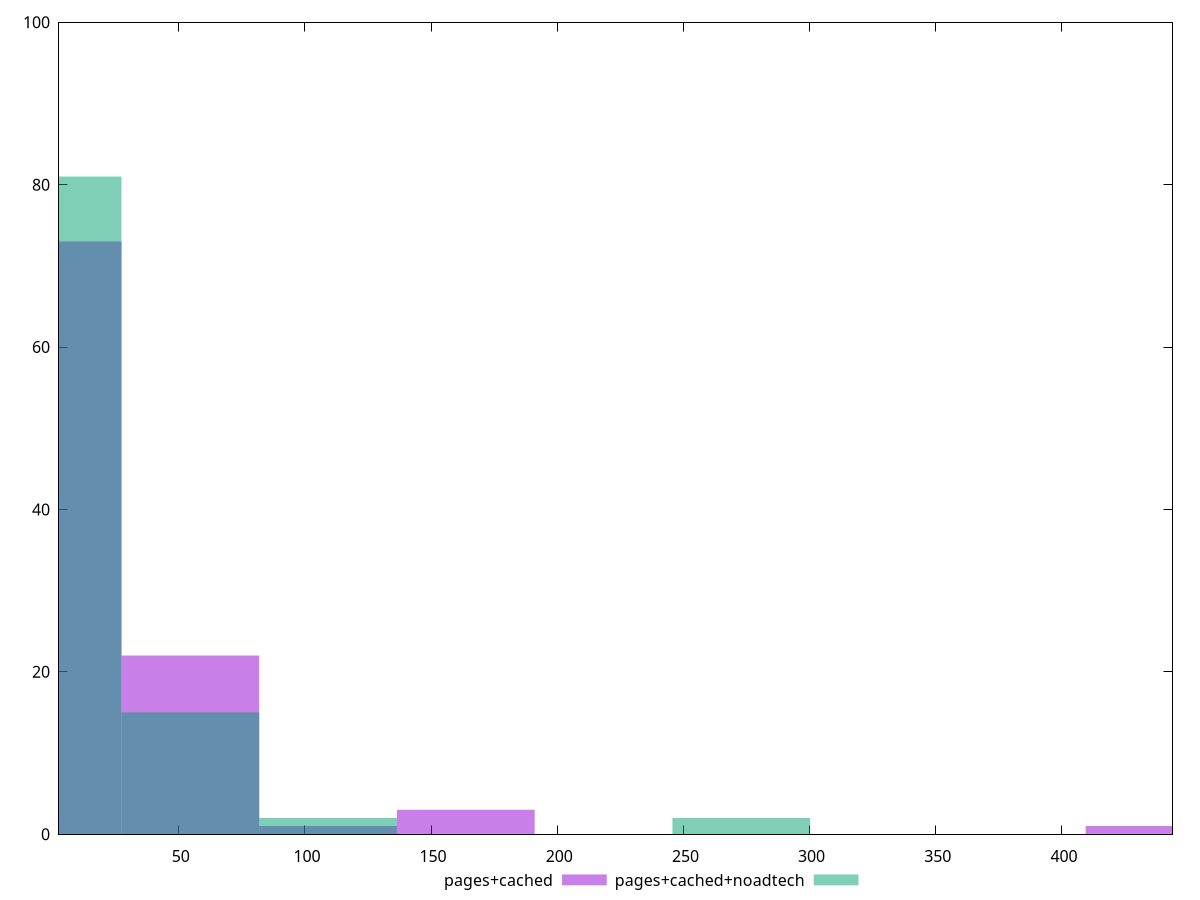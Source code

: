 reset

$pagesCached <<EOF
436.6992641360774 1
163.76222405102902 3
54.58740801700967 22
0 73
109.17481603401934 1
EOF

$pagesCachedNoadtech <<EOF
272.93704008504835 2
0 81
54.58740801700967 15
109.17481603401934 2
EOF

set key outside below
set boxwidth 54.58740801700967
set xrange [2.5319999999999996:443.82899999999995]
set yrange [0:100]
set trange [0:100]
set style fill transparent solid 0.5 noborder
set terminal svg size 640, 500 enhanced background rgb 'white'
set output "report_00013_2021-02-09T12-04-24.940Z/server-response-time/comparison/histogram/1_vs_2.svg"

plot $pagesCached title "pages+cached" with boxes, \
     $pagesCachedNoadtech title "pages+cached+noadtech" with boxes

reset
